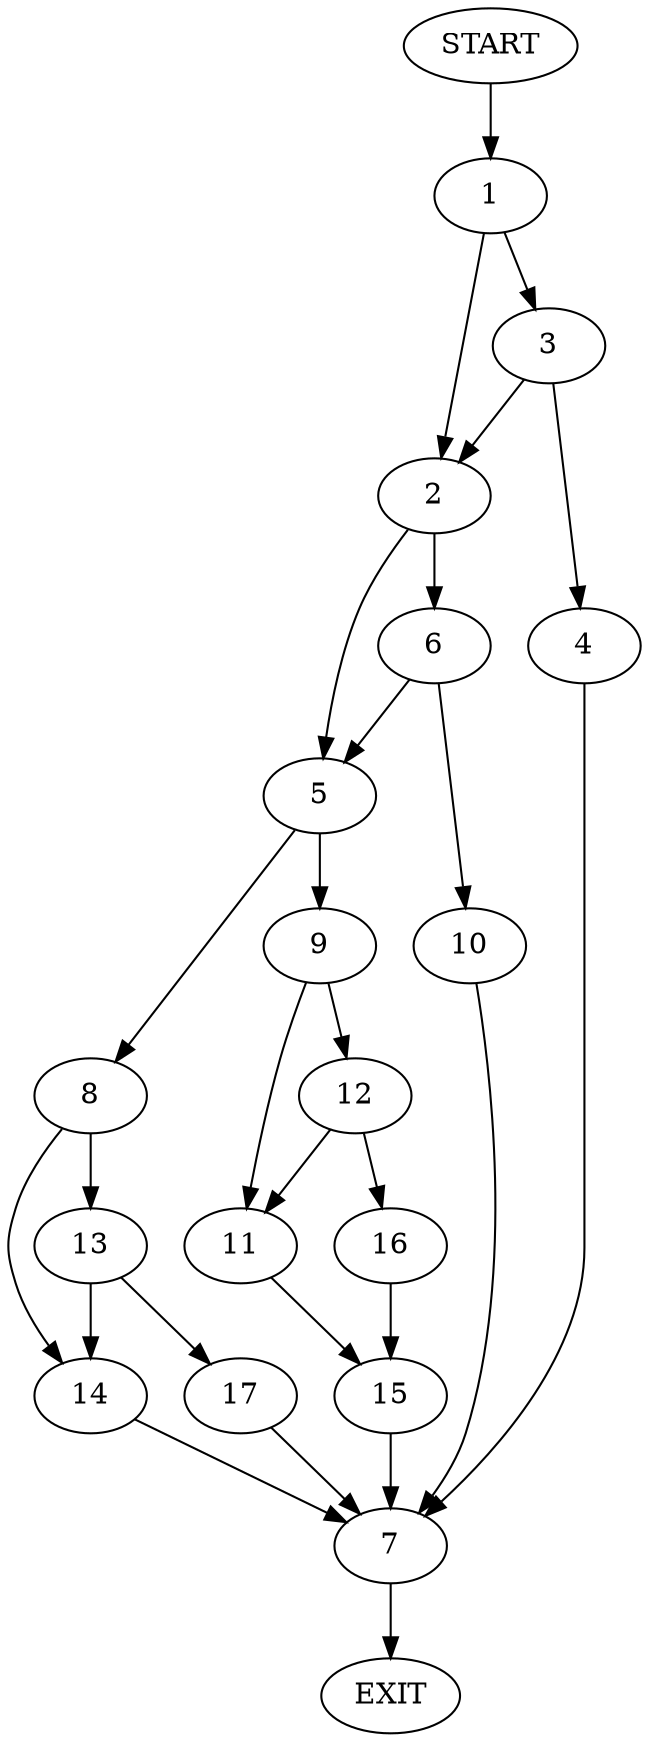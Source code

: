 digraph {
0 [label="START"]
18 [label="EXIT"]
0 -> 1
1 -> 2
1 -> 3
3 -> 4
3 -> 2
2 -> 5
2 -> 6
4 -> 7
7 -> 18
5 -> 8
5 -> 9
6 -> 5
6 -> 10
10 -> 7
9 -> 11
9 -> 12
8 -> 13
8 -> 14
11 -> 15
12 -> 11
12 -> 16
16 -> 15
15 -> 7
13 -> 14
13 -> 17
14 -> 7
17 -> 7
}
